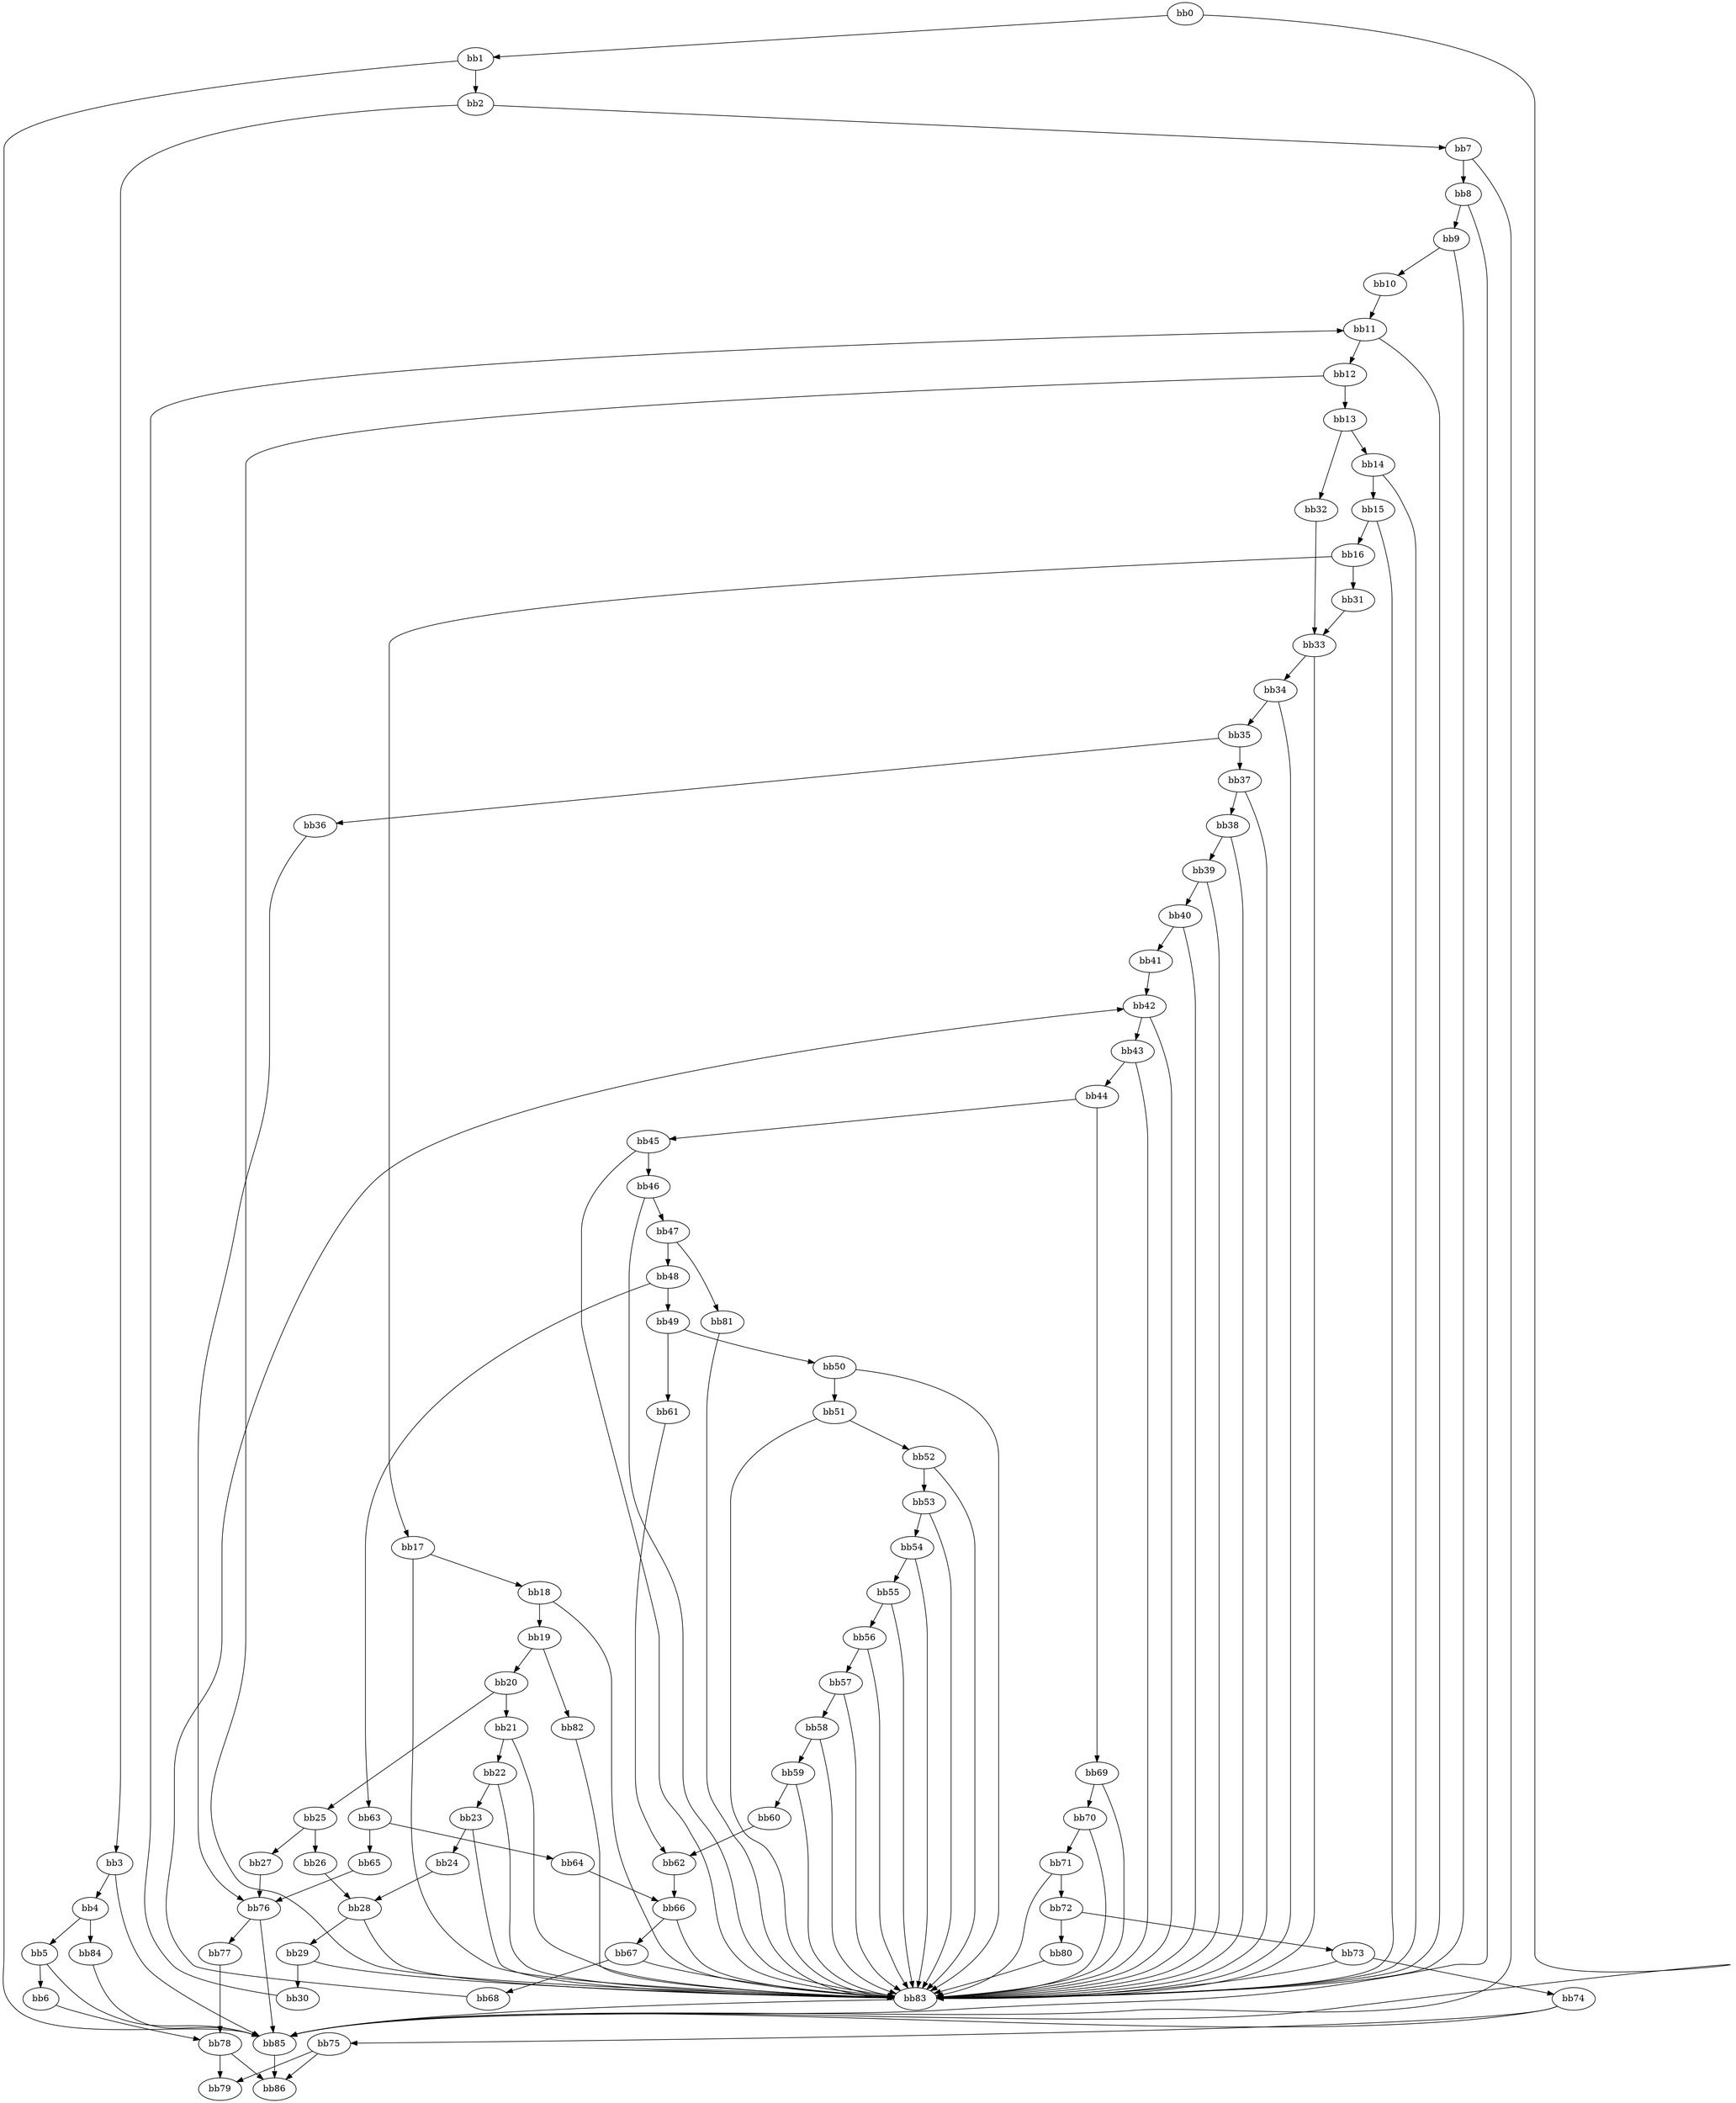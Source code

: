 digraph {
    0 [ label = "bb0\l" ]
    1 [ label = "bb1\l" ]
    2 [ label = "bb2\l" ]
    3 [ label = "bb3\l" ]
    4 [ label = "bb4\l" ]
    5 [ label = "bb5\l" ]
    6 [ label = "bb6\l" ]
    7 [ label = "bb7\l" ]
    8 [ label = "bb8\l" ]
    9 [ label = "bb9\l" ]
    10 [ label = "bb10\l" ]
    11 [ label = "bb11\l" ]
    12 [ label = "bb12\l" ]
    13 [ label = "bb13\l" ]
    14 [ label = "bb14\l" ]
    15 [ label = "bb15\l" ]
    16 [ label = "bb16\l" ]
    17 [ label = "bb17\l" ]
    18 [ label = "bb18\l" ]
    19 [ label = "bb19\l" ]
    20 [ label = "bb20\l" ]
    21 [ label = "bb21\l" ]
    22 [ label = "bb22\l" ]
    23 [ label = "bb23\l" ]
    24 [ label = "bb24\l" ]
    25 [ label = "bb25\l" ]
    26 [ label = "bb26\l" ]
    27 [ label = "bb27\l" ]
    28 [ label = "bb28\l" ]
    29 [ label = "bb29\l" ]
    30 [ label = "bb30\l" ]
    31 [ label = "bb31\l" ]
    32 [ label = "bb32\l" ]
    33 [ label = "bb33\l" ]
    34 [ label = "bb34\l" ]
    35 [ label = "bb35\l" ]
    36 [ label = "bb36\l" ]
    37 [ label = "bb37\l" ]
    38 [ label = "bb38\l" ]
    39 [ label = "bb39\l" ]
    40 [ label = "bb40\l" ]
    41 [ label = "bb41\l" ]
    42 [ label = "bb42\l" ]
    43 [ label = "bb43\l" ]
    44 [ label = "bb44\l" ]
    45 [ label = "bb45\l" ]
    46 [ label = "bb46\l" ]
    47 [ label = "bb47\l" ]
    48 [ label = "bb48\l" ]
    49 [ label = "bb49\l" ]
    50 [ label = "bb50\l" ]
    51 [ label = "bb51\l" ]
    52 [ label = "bb52\l" ]
    53 [ label = "bb53\l" ]
    54 [ label = "bb54\l" ]
    55 [ label = "bb55\l" ]
    56 [ label = "bb56\l" ]
    57 [ label = "bb57\l" ]
    58 [ label = "bb58\l" ]
    59 [ label = "bb59\l" ]
    60 [ label = "bb60\l" ]
    61 [ label = "bb61\l" ]
    62 [ label = "bb62\l" ]
    63 [ label = "bb63\l" ]
    64 [ label = "bb64\l" ]
    65 [ label = "bb65\l" ]
    66 [ label = "bb66\l" ]
    67 [ label = "bb67\l" ]
    68 [ label = "bb68\l" ]
    69 [ label = "bb69\l" ]
    70 [ label = "bb70\l" ]
    71 [ label = "bb71\l" ]
    72 [ label = "bb72\l" ]
    73 [ label = "bb73\l" ]
    74 [ label = "bb74\l" ]
    75 [ label = "bb75\l" ]
    76 [ label = "bb76\l" ]
    77 [ label = "bb77\l" ]
    78 [ label = "bb78\l" ]
    79 [ label = "bb79\l" ]
    80 [ label = "bb80\l" ]
    81 [ label = "bb81\l" ]
    82 [ label = "bb82\l" ]
    83 [ label = "bb83\l" ]
    84 [ label = "bb84\l" ]
    85 [ label = "bb85\l" ]
    86 [ label = "bb86\l" ]
    0 -> 1 [ ]
    0 -> 85 [ ]
    1 -> 2 [ ]
    1 -> 85 [ ]
    2 -> 3 [ ]
    2 -> 7 [ ]
    3 -> 4 [ ]
    3 -> 85 [ ]
    4 -> 5 [ ]
    4 -> 84 [ ]
    5 -> 6 [ ]
    5 -> 85 [ ]
    6 -> 78 [ ]
    7 -> 8 [ ]
    7 -> 85 [ ]
    8 -> 9 [ ]
    8 -> 85 [ ]
    9 -> 10 [ ]
    9 -> 83 [ ]
    10 -> 11 [ ]
    11 -> 12 [ ]
    11 -> 83 [ ]
    12 -> 13 [ ]
    12 -> 83 [ ]
    13 -> 14 [ ]
    13 -> 32 [ ]
    14 -> 15 [ ]
    14 -> 83 [ ]
    15 -> 16 [ ]
    15 -> 83 [ ]
    16 -> 17 [ ]
    16 -> 31 [ ]
    17 -> 18 [ ]
    17 -> 83 [ ]
    18 -> 19 [ ]
    18 -> 83 [ ]
    19 -> 20 [ ]
    19 -> 82 [ ]
    20 -> 21 [ ]
    20 -> 25 [ ]
    21 -> 22 [ ]
    21 -> 83 [ ]
    22 -> 23 [ ]
    22 -> 83 [ ]
    23 -> 24 [ ]
    23 -> 83 [ ]
    24 -> 28 [ ]
    25 -> 26 [ ]
    25 -> 27 [ ]
    26 -> 28 [ ]
    27 -> 76 [ ]
    28 -> 29 [ ]
    28 -> 83 [ ]
    29 -> 30 [ ]
    29 -> 83 [ ]
    30 -> 11 [ ]
    31 -> 33 [ ]
    32 -> 33 [ ]
    33 -> 34 [ ]
    33 -> 83 [ ]
    34 -> 35 [ ]
    34 -> 83 [ ]
    35 -> 36 [ ]
    35 -> 37 [ ]
    36 -> 76 [ ]
    37 -> 38 [ ]
    37 -> 83 [ ]
    38 -> 39 [ ]
    38 -> 83 [ ]
    39 -> 40 [ ]
    39 -> 83 [ ]
    40 -> 41 [ ]
    40 -> 83 [ ]
    41 -> 42 [ ]
    42 -> 43 [ ]
    42 -> 83 [ ]
    43 -> 44 [ ]
    43 -> 83 [ ]
    44 -> 45 [ ]
    44 -> 69 [ ]
    45 -> 46 [ ]
    45 -> 83 [ ]
    46 -> 47 [ ]
    46 -> 83 [ ]
    47 -> 48 [ ]
    47 -> 81 [ ]
    48 -> 49 [ ]
    48 -> 63 [ ]
    49 -> 50 [ ]
    49 -> 61 [ ]
    50 -> 51 [ ]
    50 -> 83 [ ]
    51 -> 52 [ ]
    51 -> 83 [ ]
    52 -> 53 [ ]
    52 -> 83 [ ]
    53 -> 54 [ ]
    53 -> 83 [ ]
    54 -> 55 [ ]
    54 -> 83 [ ]
    55 -> 56 [ ]
    55 -> 83 [ ]
    56 -> 57 [ ]
    56 -> 83 [ ]
    57 -> 58 [ ]
    57 -> 83 [ ]
    58 -> 59 [ ]
    58 -> 83 [ ]
    59 -> 60 [ ]
    59 -> 83 [ ]
    60 -> 62 [ ]
    61 -> 62 [ ]
    62 -> 66 [ ]
    63 -> 64 [ ]
    63 -> 65 [ ]
    64 -> 66 [ ]
    65 -> 76 [ ]
    66 -> 67 [ ]
    66 -> 83 [ ]
    67 -> 68 [ ]
    67 -> 83 [ ]
    68 -> 42 [ ]
    69 -> 70 [ ]
    69 -> 83 [ ]
    70 -> 71 [ ]
    70 -> 83 [ ]
    71 -> 72 [ ]
    71 -> 83 [ ]
    72 -> 73 [ ]
    72 -> 80 [ ]
    73 -> 74 [ ]
    73 -> 83 [ ]
    74 -> 75 [ ]
    74 -> 85 [ ]
    75 -> 79 [ ]
    75 -> 86 [ ]
    76 -> 77 [ ]
    76 -> 85 [ ]
    77 -> 78 [ ]
    78 -> 79 [ ]
    78 -> 86 [ ]
    80 -> 83 [ ]
    81 -> 83 [ ]
    82 -> 83 [ ]
    83 -> 85 [ ]
    84 -> 85 [ ]
    85 -> 86 [ ]
}

